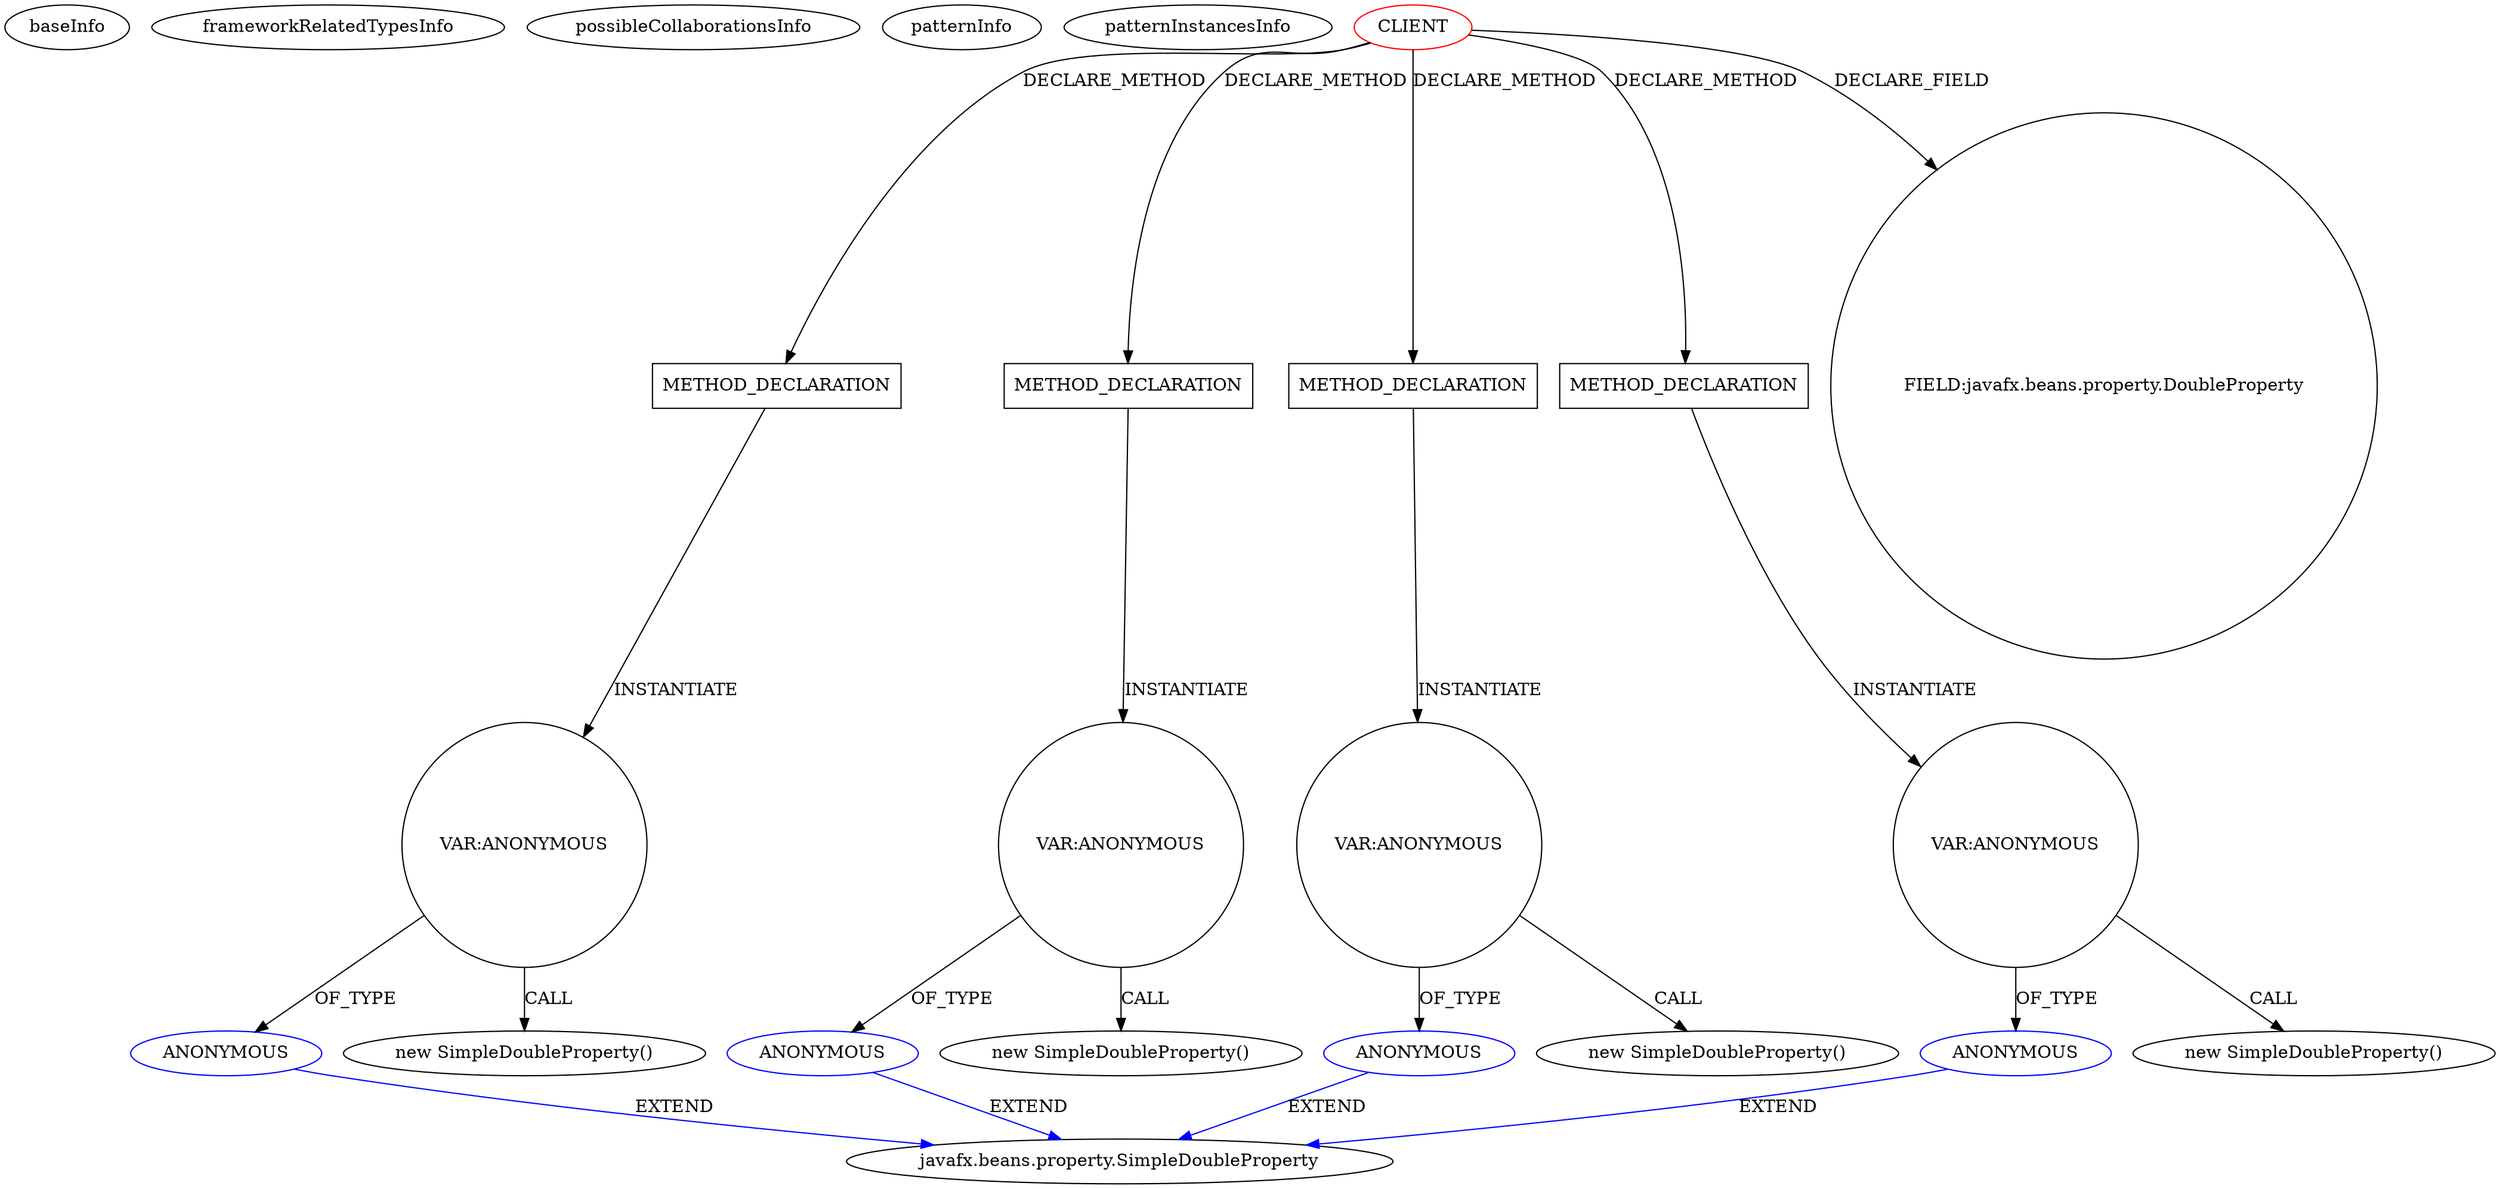 digraph {
baseInfo[graphId=2375,category="pattern",isAnonymous=false,possibleRelation=false]
frameworkRelatedTypesInfo[]
possibleCollaborationsInfo[]
patternInfo[frequency=2.0,patternRootClient=0]
patternInstancesInfo[0="Jojal-RadialMenu~/Jojal-RadialMenu/RadialMenu-master/src/main/java/fr/jojal/widget/radial/menu/RadialMenu.java~RadialMenu~698",1="Jojal-RadialMenu~/Jojal-RadialMenu/RadialMenu-master/src/main/java/fr/jojal/widget/radial/item/RadialItem.java~RadialItem~690"]
18[label="javafx.beans.property.SimpleDoubleProperty",vertexType="FRAMEWORK_CLASS_TYPE",isFrameworkType=false]
59[label="ANONYMOUS",vertexType="REFERENCE_ANONYMOUS_DECLARATION",isFrameworkType=false,color=blue]
45[label="ANONYMOUS",vertexType="REFERENCE_ANONYMOUS_DECLARATION",isFrameworkType=false,color=blue]
31[label="ANONYMOUS",vertexType="REFERENCE_ANONYMOUS_DECLARATION",isFrameworkType=false,color=blue]
17[label="ANONYMOUS",vertexType="REFERENCE_ANONYMOUS_DECLARATION",isFrameworkType=false,color=blue]
58[label="VAR:ANONYMOUS",vertexType="VARIABLE_EXPRESION",isFrameworkType=false,shape=circle]
44[label="VAR:ANONYMOUS",vertexType="VARIABLE_EXPRESION",isFrameworkType=false,shape=circle]
16[label="VAR:ANONYMOUS",vertexType="VARIABLE_EXPRESION",isFrameworkType=false,shape=circle]
30[label="VAR:ANONYMOUS",vertexType="VARIABLE_EXPRESION",isFrameworkType=false,shape=circle]
41[label="METHOD_DECLARATION",vertexType="CLIENT_METHOD_DECLARATION",isFrameworkType=false,shape=box]
0[label="CLIENT",vertexType="ROOT_CLIENT_CLASS_DECLARATION",isFrameworkType=false,color=red]
57[label="new SimpleDoubleProperty()",vertexType="CONSTRUCTOR_CALL",isFrameworkType=false]
29[label="new SimpleDoubleProperty()",vertexType="CONSTRUCTOR_CALL",isFrameworkType=false]
43[label="new SimpleDoubleProperty()",vertexType="CONSTRUCTOR_CALL",isFrameworkType=false]
15[label="new SimpleDoubleProperty()",vertexType="CONSTRUCTOR_CALL",isFrameworkType=false]
13[label="METHOD_DECLARATION",vertexType="CLIENT_METHOD_DECLARATION",isFrameworkType=false,shape=box]
55[label="METHOD_DECLARATION",vertexType="CLIENT_METHOD_DECLARATION",isFrameworkType=false,shape=box]
27[label="METHOD_DECLARATION",vertexType="CLIENT_METHOD_DECLARATION",isFrameworkType=false,shape=box]
8[label="FIELD:javafx.beans.property.DoubleProperty",vertexType="FIELD_DECLARATION",isFrameworkType=false,shape=circle]
30->31[label="OF_TYPE"]
58->57[label="CALL"]
17->18[label="EXTEND",color=blue]
16->17[label="OF_TYPE"]
0->41[label="DECLARE_METHOD"]
59->18[label="EXTEND",color=blue]
44->45[label="OF_TYPE"]
58->59[label="OF_TYPE"]
13->16[label="INSTANTIATE"]
0->27[label="DECLARE_METHOD"]
44->43[label="CALL"]
31->18[label="EXTEND",color=blue]
30->29[label="CALL"]
0->55[label="DECLARE_METHOD"]
41->44[label="INSTANTIATE"]
16->15[label="CALL"]
45->18[label="EXTEND",color=blue]
55->58[label="INSTANTIATE"]
27->30[label="INSTANTIATE"]
0->8[label="DECLARE_FIELD"]
0->13[label="DECLARE_METHOD"]
}
